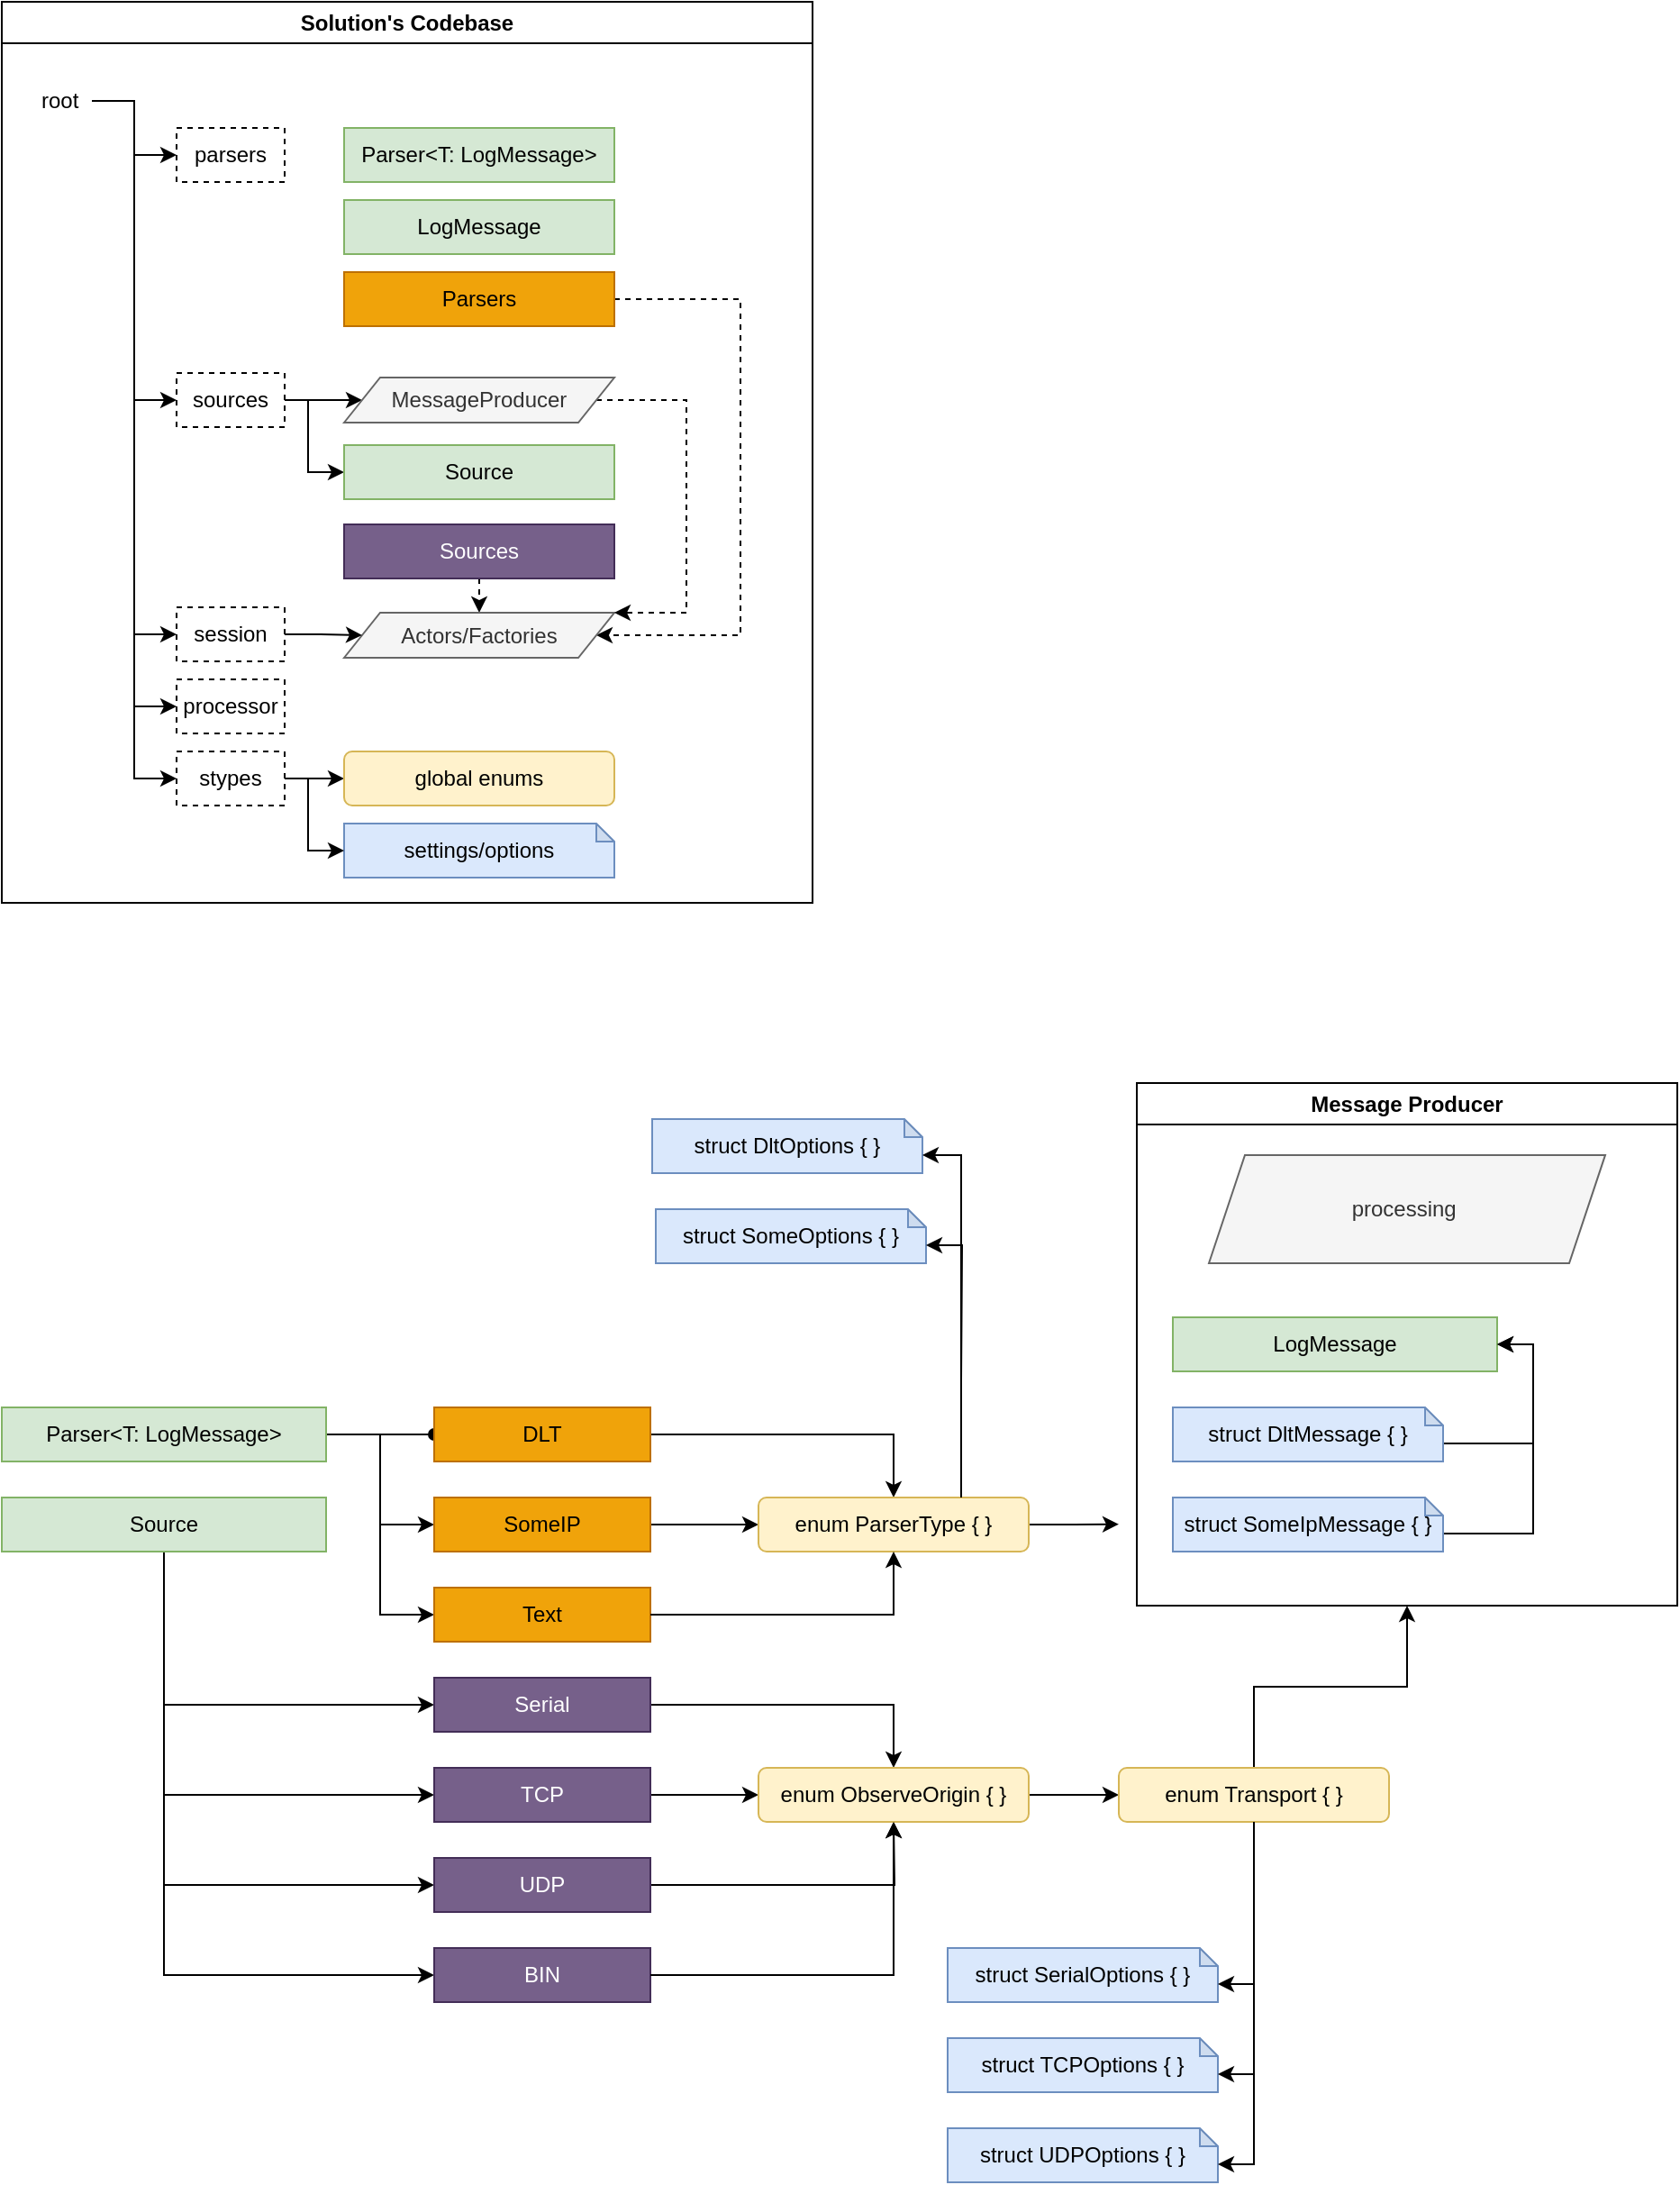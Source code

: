 <mxfile version="26.2.9">
  <diagram name="Page-1" id="i--9P20E1fqXUS-9hJ0B">
    <mxGraphModel dx="1178" dy="1821" grid="1" gridSize="10" guides="1" tooltips="1" connect="1" arrows="1" fold="1" page="1" pageScale="1" pageWidth="850" pageHeight="600" math="0" shadow="0">
      <root>
        <mxCell id="0" />
        <mxCell id="1" parent="0" />
        <mxCell id="JKrPDi4PnBRrZiouAZle-7" style="edgeStyle=orthogonalEdgeStyle;rounded=0;orthogonalLoop=1;jettySize=auto;html=1;exitX=1;exitY=0.5;exitDx=0;exitDy=0;entryX=0;entryY=0.5;entryDx=0;entryDy=0;endArrow=oval;endFill=1;" edge="1" parent="1" source="JKrPDi4PnBRrZiouAZle-1" target="JKrPDi4PnBRrZiouAZle-3">
          <mxGeometry relative="1" as="geometry" />
        </mxCell>
        <mxCell id="JKrPDi4PnBRrZiouAZle-8" style="edgeStyle=orthogonalEdgeStyle;rounded=0;orthogonalLoop=1;jettySize=auto;html=1;exitX=1;exitY=0.5;exitDx=0;exitDy=0;entryX=0;entryY=0.5;entryDx=0;entryDy=0;" edge="1" parent="1" source="JKrPDi4PnBRrZiouAZle-1" target="JKrPDi4PnBRrZiouAZle-4">
          <mxGeometry relative="1" as="geometry" />
        </mxCell>
        <mxCell id="JKrPDi4PnBRrZiouAZle-9" style="edgeStyle=orthogonalEdgeStyle;rounded=0;orthogonalLoop=1;jettySize=auto;html=1;exitX=1;exitY=0.5;exitDx=0;exitDy=0;entryX=0;entryY=0.5;entryDx=0;entryDy=0;" edge="1" parent="1" source="JKrPDi4PnBRrZiouAZle-1" target="JKrPDi4PnBRrZiouAZle-5">
          <mxGeometry relative="1" as="geometry" />
        </mxCell>
        <mxCell id="JKrPDi4PnBRrZiouAZle-1" value="Parser&amp;lt;T: LogMessage&amp;gt;" style="rounded=0;whiteSpace=wrap;html=1;fillColor=#d5e8d4;strokeColor=#82b366;" vertex="1" parent="1">
          <mxGeometry x="40" y="20" width="180" height="30" as="geometry" />
        </mxCell>
        <mxCell id="JKrPDi4PnBRrZiouAZle-13" style="edgeStyle=orthogonalEdgeStyle;rounded=0;orthogonalLoop=1;jettySize=auto;html=1;exitX=0.5;exitY=1;exitDx=0;exitDy=0;entryX=0;entryY=0.5;entryDx=0;entryDy=0;" edge="1" parent="1" source="JKrPDi4PnBRrZiouAZle-2" target="JKrPDi4PnBRrZiouAZle-10">
          <mxGeometry relative="1" as="geometry" />
        </mxCell>
        <mxCell id="JKrPDi4PnBRrZiouAZle-14" style="edgeStyle=orthogonalEdgeStyle;rounded=0;orthogonalLoop=1;jettySize=auto;html=1;exitX=0.5;exitY=1;exitDx=0;exitDy=0;entryX=0;entryY=0.5;entryDx=0;entryDy=0;" edge="1" parent="1" source="JKrPDi4PnBRrZiouAZle-2" target="JKrPDi4PnBRrZiouAZle-11">
          <mxGeometry relative="1" as="geometry" />
        </mxCell>
        <mxCell id="JKrPDi4PnBRrZiouAZle-15" style="edgeStyle=orthogonalEdgeStyle;rounded=0;orthogonalLoop=1;jettySize=auto;html=1;exitX=0.5;exitY=1;exitDx=0;exitDy=0;entryX=0;entryY=0.5;entryDx=0;entryDy=0;" edge="1" parent="1" source="JKrPDi4PnBRrZiouAZle-2" target="JKrPDi4PnBRrZiouAZle-12">
          <mxGeometry relative="1" as="geometry" />
        </mxCell>
        <mxCell id="JKrPDi4PnBRrZiouAZle-22" style="edgeStyle=orthogonalEdgeStyle;rounded=0;orthogonalLoop=1;jettySize=auto;html=1;exitX=0.5;exitY=1;exitDx=0;exitDy=0;entryX=0;entryY=0.5;entryDx=0;entryDy=0;" edge="1" parent="1" source="JKrPDi4PnBRrZiouAZle-2" target="JKrPDi4PnBRrZiouAZle-21">
          <mxGeometry relative="1" as="geometry" />
        </mxCell>
        <mxCell id="JKrPDi4PnBRrZiouAZle-2" value="Source" style="rounded=0;whiteSpace=wrap;html=1;fillColor=#d5e8d4;strokeColor=#82b366;" vertex="1" parent="1">
          <mxGeometry x="40" y="70" width="180" height="30" as="geometry" />
        </mxCell>
        <mxCell id="JKrPDi4PnBRrZiouAZle-17" style="edgeStyle=orthogonalEdgeStyle;rounded=0;orthogonalLoop=1;jettySize=auto;html=1;exitX=1;exitY=0.5;exitDx=0;exitDy=0;" edge="1" parent="1" source="JKrPDi4PnBRrZiouAZle-3" target="JKrPDi4PnBRrZiouAZle-16">
          <mxGeometry relative="1" as="geometry" />
        </mxCell>
        <mxCell id="JKrPDi4PnBRrZiouAZle-3" value="DLT" style="rounded=0;whiteSpace=wrap;html=1;fillColor=#f0a30a;strokeColor=#BD7000;fontColor=#000000;" vertex="1" parent="1">
          <mxGeometry x="280" y="20" width="120" height="30" as="geometry" />
        </mxCell>
        <mxCell id="JKrPDi4PnBRrZiouAZle-18" style="edgeStyle=orthogonalEdgeStyle;rounded=0;orthogonalLoop=1;jettySize=auto;html=1;exitX=1;exitY=0.5;exitDx=0;exitDy=0;entryX=0;entryY=0.5;entryDx=0;entryDy=0;" edge="1" parent="1" source="JKrPDi4PnBRrZiouAZle-4" target="JKrPDi4PnBRrZiouAZle-16">
          <mxGeometry relative="1" as="geometry" />
        </mxCell>
        <mxCell id="JKrPDi4PnBRrZiouAZle-4" value="SomeIP" style="rounded=0;whiteSpace=wrap;html=1;fillColor=#f0a30a;strokeColor=#BD7000;fontColor=#000000;" vertex="1" parent="1">
          <mxGeometry x="280" y="70" width="120" height="30" as="geometry" />
        </mxCell>
        <mxCell id="JKrPDi4PnBRrZiouAZle-5" value="Text" style="rounded=0;whiteSpace=wrap;html=1;fillColor=#f0a30a;strokeColor=#BD7000;fontColor=#000000;" vertex="1" parent="1">
          <mxGeometry x="280" y="120" width="120" height="30" as="geometry" />
        </mxCell>
        <mxCell id="JKrPDi4PnBRrZiouAZle-26" style="edgeStyle=orthogonalEdgeStyle;rounded=0;orthogonalLoop=1;jettySize=auto;html=1;exitX=1;exitY=0.5;exitDx=0;exitDy=0;entryX=0.5;entryY=0;entryDx=0;entryDy=0;" edge="1" parent="1" source="JKrPDi4PnBRrZiouAZle-10" target="JKrPDi4PnBRrZiouAZle-20">
          <mxGeometry relative="1" as="geometry" />
        </mxCell>
        <mxCell id="JKrPDi4PnBRrZiouAZle-10" value="Serial" style="rounded=0;whiteSpace=wrap;html=1;fillColor=#76608a;fontColor=#ffffff;strokeColor=#432D57;" vertex="1" parent="1">
          <mxGeometry x="280" y="170" width="120" height="30" as="geometry" />
        </mxCell>
        <mxCell id="JKrPDi4PnBRrZiouAZle-25" style="edgeStyle=orthogonalEdgeStyle;rounded=0;orthogonalLoop=1;jettySize=auto;html=1;exitX=1;exitY=0.5;exitDx=0;exitDy=0;" edge="1" parent="1" source="JKrPDi4PnBRrZiouAZle-11">
          <mxGeometry relative="1" as="geometry">
            <mxPoint x="460" y="235" as="targetPoint" />
          </mxGeometry>
        </mxCell>
        <mxCell id="JKrPDi4PnBRrZiouAZle-11" value="TCP" style="rounded=0;whiteSpace=wrap;html=1;fillColor=#76608a;fontColor=#ffffff;strokeColor=#432D57;" vertex="1" parent="1">
          <mxGeometry x="280" y="220" width="120" height="30" as="geometry" />
        </mxCell>
        <mxCell id="JKrPDi4PnBRrZiouAZle-24" style="edgeStyle=orthogonalEdgeStyle;rounded=0;orthogonalLoop=1;jettySize=auto;html=1;exitX=1;exitY=0.5;exitDx=0;exitDy=0;" edge="1" parent="1" source="JKrPDi4PnBRrZiouAZle-12">
          <mxGeometry relative="1" as="geometry">
            <mxPoint x="535" y="250" as="targetPoint" />
          </mxGeometry>
        </mxCell>
        <mxCell id="JKrPDi4PnBRrZiouAZle-12" value="UDP" style="rounded=0;whiteSpace=wrap;html=1;fillColor=#76608a;fontColor=#ffffff;strokeColor=#432D57;" vertex="1" parent="1">
          <mxGeometry x="280" y="270" width="120" height="30" as="geometry" />
        </mxCell>
        <mxCell id="JKrPDi4PnBRrZiouAZle-46" style="edgeStyle=orthogonalEdgeStyle;rounded=0;orthogonalLoop=1;jettySize=auto;html=1;exitX=1;exitY=0.5;exitDx=0;exitDy=0;" edge="1" parent="1" source="JKrPDi4PnBRrZiouAZle-16">
          <mxGeometry relative="1" as="geometry">
            <mxPoint x="660" y="84.833" as="targetPoint" />
          </mxGeometry>
        </mxCell>
        <mxCell id="JKrPDi4PnBRrZiouAZle-16" value="enum ParserType { }" style="rounded=1;whiteSpace=wrap;html=1;fillColor=#fff2cc;strokeColor=#d6b656;" vertex="1" parent="1">
          <mxGeometry x="460" y="70" width="150" height="30" as="geometry" />
        </mxCell>
        <mxCell id="JKrPDi4PnBRrZiouAZle-19" style="edgeStyle=orthogonalEdgeStyle;rounded=0;orthogonalLoop=1;jettySize=auto;html=1;exitX=1;exitY=0.5;exitDx=0;exitDy=0;entryX=0.5;entryY=1;entryDx=0;entryDy=0;" edge="1" parent="1" source="JKrPDi4PnBRrZiouAZle-5" target="JKrPDi4PnBRrZiouAZle-16">
          <mxGeometry relative="1" as="geometry">
            <mxPoint x="540" y="130" as="targetPoint" />
          </mxGeometry>
        </mxCell>
        <mxCell id="JKrPDi4PnBRrZiouAZle-28" style="edgeStyle=orthogonalEdgeStyle;rounded=0;orthogonalLoop=1;jettySize=auto;html=1;exitX=1;exitY=0.5;exitDx=0;exitDy=0;entryX=0;entryY=0.5;entryDx=0;entryDy=0;" edge="1" parent="1" source="JKrPDi4PnBRrZiouAZle-20" target="JKrPDi4PnBRrZiouAZle-27">
          <mxGeometry relative="1" as="geometry" />
        </mxCell>
        <mxCell id="JKrPDi4PnBRrZiouAZle-20" value="enum ObserveOrigin { }" style="rounded=1;whiteSpace=wrap;html=1;fillColor=#fff2cc;strokeColor=#d6b656;" vertex="1" parent="1">
          <mxGeometry x="460" y="220" width="150" height="30" as="geometry" />
        </mxCell>
        <mxCell id="JKrPDi4PnBRrZiouAZle-21" value="BIN" style="rounded=0;whiteSpace=wrap;html=1;fillColor=#76608a;fontColor=#ffffff;strokeColor=#432D57;" vertex="1" parent="1">
          <mxGeometry x="280" y="320" width="120" height="30" as="geometry" />
        </mxCell>
        <mxCell id="JKrPDi4PnBRrZiouAZle-23" style="edgeStyle=orthogonalEdgeStyle;rounded=0;orthogonalLoop=1;jettySize=auto;html=1;exitX=1;exitY=0.5;exitDx=0;exitDy=0;entryX=0.5;entryY=1;entryDx=0;entryDy=0;" edge="1" parent="1" source="JKrPDi4PnBRrZiouAZle-21" target="JKrPDi4PnBRrZiouAZle-20">
          <mxGeometry relative="1" as="geometry">
            <mxPoint x="540" y="280" as="targetPoint" />
          </mxGeometry>
        </mxCell>
        <mxCell id="JKrPDi4PnBRrZiouAZle-45" style="edgeStyle=orthogonalEdgeStyle;rounded=0;orthogonalLoop=1;jettySize=auto;html=1;exitX=0.5;exitY=0;exitDx=0;exitDy=0;entryX=0.5;entryY=1;entryDx=0;entryDy=0;" edge="1" parent="1" source="JKrPDi4PnBRrZiouAZle-27" target="JKrPDi4PnBRrZiouAZle-29">
          <mxGeometry relative="1" as="geometry" />
        </mxCell>
        <mxCell id="JKrPDi4PnBRrZiouAZle-27" value="enum Transport { }" style="rounded=1;whiteSpace=wrap;html=1;fillColor=#fff2cc;strokeColor=#d6b656;" vertex="1" parent="1">
          <mxGeometry x="660" y="220" width="150" height="30" as="geometry" />
        </mxCell>
        <mxCell id="JKrPDi4PnBRrZiouAZle-29" value="Message Producer" style="swimlane;whiteSpace=wrap;html=1;" vertex="1" parent="1">
          <mxGeometry x="670" y="-160" width="300" height="290" as="geometry" />
        </mxCell>
        <mxCell id="JKrPDi4PnBRrZiouAZle-44" value="processing&amp;nbsp;" style="shape=parallelogram;perimeter=parallelogramPerimeter;whiteSpace=wrap;html=1;fixedSize=1;fillColor=#f5f5f5;fontColor=#333333;strokeColor=#666666;" vertex="1" parent="JKrPDi4PnBRrZiouAZle-29">
          <mxGeometry x="40" y="40" width="220" height="60" as="geometry" />
        </mxCell>
        <mxCell id="JKrPDi4PnBRrZiouAZle-47" value="LogMessage" style="rounded=0;whiteSpace=wrap;html=1;fillColor=#d5e8d4;strokeColor=#82b366;" vertex="1" parent="JKrPDi4PnBRrZiouAZle-29">
          <mxGeometry x="20" y="130" width="180" height="30" as="geometry" />
        </mxCell>
        <mxCell id="JKrPDi4PnBRrZiouAZle-52" style="edgeStyle=orthogonalEdgeStyle;rounded=0;orthogonalLoop=1;jettySize=auto;html=1;exitX=0;exitY=0;exitDx=150;exitDy=20;exitPerimeter=0;entryX=1;entryY=0.5;entryDx=0;entryDy=0;" edge="1" parent="JKrPDi4PnBRrZiouAZle-29" source="JKrPDi4PnBRrZiouAZle-50" target="JKrPDi4PnBRrZiouAZle-47">
          <mxGeometry relative="1" as="geometry" />
        </mxCell>
        <mxCell id="JKrPDi4PnBRrZiouAZle-50" value="struct DltMessage { }" style="shape=note;whiteSpace=wrap;html=1;backgroundOutline=1;darkOpacity=0.05;size=10;fillColor=#dae8fc;strokeColor=#6c8ebf;" vertex="1" parent="JKrPDi4PnBRrZiouAZle-29">
          <mxGeometry x="20" y="180" width="150" height="30" as="geometry" />
        </mxCell>
        <mxCell id="JKrPDi4PnBRrZiouAZle-54" style="edgeStyle=orthogonalEdgeStyle;rounded=0;orthogonalLoop=1;jettySize=auto;html=1;exitX=0;exitY=0;exitDx=150;exitDy=20;exitPerimeter=0;entryX=1;entryY=0.5;entryDx=0;entryDy=0;" edge="1" parent="JKrPDi4PnBRrZiouAZle-29" source="JKrPDi4PnBRrZiouAZle-49" target="JKrPDi4PnBRrZiouAZle-47">
          <mxGeometry relative="1" as="geometry" />
        </mxCell>
        <mxCell id="JKrPDi4PnBRrZiouAZle-49" value="struct SomeIpMessage { }" style="shape=note;whiteSpace=wrap;html=1;backgroundOutline=1;darkOpacity=0.05;size=10;fillColor=#dae8fc;strokeColor=#6c8ebf;" vertex="1" parent="JKrPDi4PnBRrZiouAZle-29">
          <mxGeometry x="20" y="230" width="150" height="30" as="geometry" />
        </mxCell>
        <mxCell id="JKrPDi4PnBRrZiouAZle-31" value="struct DltOptions { }" style="shape=note;whiteSpace=wrap;html=1;backgroundOutline=1;darkOpacity=0.05;size=10;fillColor=#dae8fc;strokeColor=#6c8ebf;" vertex="1" parent="1">
          <mxGeometry x="401" y="-140" width="150" height="30" as="geometry" />
        </mxCell>
        <mxCell id="JKrPDi4PnBRrZiouAZle-33" value="struct SomeOptions { }" style="shape=note;whiteSpace=wrap;html=1;backgroundOutline=1;darkOpacity=0.05;size=10;fillColor=#dae8fc;strokeColor=#6c8ebf;" vertex="1" parent="1">
          <mxGeometry x="403" y="-90" width="150" height="30" as="geometry" />
        </mxCell>
        <mxCell id="JKrPDi4PnBRrZiouAZle-36" style="edgeStyle=orthogonalEdgeStyle;rounded=0;orthogonalLoop=1;jettySize=auto;html=1;exitX=0.75;exitY=0;exitDx=0;exitDy=0;entryX=0;entryY=0;entryDx=150;entryDy=20;entryPerimeter=0;" edge="1" parent="1" source="JKrPDi4PnBRrZiouAZle-16" target="JKrPDi4PnBRrZiouAZle-33">
          <mxGeometry relative="1" as="geometry" />
        </mxCell>
        <mxCell id="JKrPDi4PnBRrZiouAZle-37" style="edgeStyle=orthogonalEdgeStyle;rounded=0;orthogonalLoop=1;jettySize=auto;html=1;exitX=0.75;exitY=0;exitDx=0;exitDy=0;entryX=0;entryY=0;entryDx=150;entryDy=20;entryPerimeter=0;" edge="1" parent="1" source="JKrPDi4PnBRrZiouAZle-16" target="JKrPDi4PnBRrZiouAZle-31">
          <mxGeometry relative="1" as="geometry" />
        </mxCell>
        <mxCell id="JKrPDi4PnBRrZiouAZle-38" value="struct SerialOptions { }" style="shape=note;whiteSpace=wrap;html=1;backgroundOutline=1;darkOpacity=0.05;size=10;fillColor=#dae8fc;strokeColor=#6c8ebf;" vertex="1" parent="1">
          <mxGeometry x="565" y="320" width="150" height="30" as="geometry" />
        </mxCell>
        <mxCell id="JKrPDi4PnBRrZiouAZle-39" value="struct TCPOptions { }" style="shape=note;whiteSpace=wrap;html=1;backgroundOutline=1;darkOpacity=0.05;size=10;fillColor=#dae8fc;strokeColor=#6c8ebf;" vertex="1" parent="1">
          <mxGeometry x="565" y="370" width="150" height="30" as="geometry" />
        </mxCell>
        <mxCell id="JKrPDi4PnBRrZiouAZle-40" value="struct UDPOptions { }" style="shape=note;whiteSpace=wrap;html=1;backgroundOutline=1;darkOpacity=0.05;size=10;fillColor=#dae8fc;strokeColor=#6c8ebf;" vertex="1" parent="1">
          <mxGeometry x="565" y="420" width="150" height="30" as="geometry" />
        </mxCell>
        <mxCell id="JKrPDi4PnBRrZiouAZle-41" style="edgeStyle=orthogonalEdgeStyle;rounded=0;orthogonalLoop=1;jettySize=auto;html=1;exitX=0.5;exitY=1;exitDx=0;exitDy=0;entryX=0;entryY=0;entryDx=150;entryDy=20;entryPerimeter=0;" edge="1" parent="1" source="JKrPDi4PnBRrZiouAZle-27" target="JKrPDi4PnBRrZiouAZle-38">
          <mxGeometry relative="1" as="geometry" />
        </mxCell>
        <mxCell id="JKrPDi4PnBRrZiouAZle-42" style="edgeStyle=orthogonalEdgeStyle;rounded=0;orthogonalLoop=1;jettySize=auto;html=1;exitX=0.5;exitY=1;exitDx=0;exitDy=0;entryX=0;entryY=0;entryDx=150;entryDy=20;entryPerimeter=0;" edge="1" parent="1" source="JKrPDi4PnBRrZiouAZle-27" target="JKrPDi4PnBRrZiouAZle-39">
          <mxGeometry relative="1" as="geometry" />
        </mxCell>
        <mxCell id="JKrPDi4PnBRrZiouAZle-43" style="edgeStyle=orthogonalEdgeStyle;rounded=0;orthogonalLoop=1;jettySize=auto;html=1;exitX=0.5;exitY=1;exitDx=0;exitDy=0;entryX=0;entryY=0;entryDx=150;entryDy=20;entryPerimeter=0;" edge="1" parent="1" source="JKrPDi4PnBRrZiouAZle-27" target="JKrPDi4PnBRrZiouAZle-40">
          <mxGeometry relative="1" as="geometry" />
        </mxCell>
        <mxCell id="JKrPDi4PnBRrZiouAZle-55" value="Solution&#39;s Codebase" style="swimlane;whiteSpace=wrap;html=1;" vertex="1" parent="1">
          <mxGeometry x="40" y="-760" width="450" height="500" as="geometry" />
        </mxCell>
        <mxCell id="JKrPDi4PnBRrZiouAZle-62" value="parsers" style="text;html=1;align=center;verticalAlign=middle;whiteSpace=wrap;rounded=0;strokeColor=default;dashed=1;" vertex="1" parent="JKrPDi4PnBRrZiouAZle-55">
          <mxGeometry x="97" y="70" width="60" height="30" as="geometry" />
        </mxCell>
        <mxCell id="JKrPDi4PnBRrZiouAZle-70" style="edgeStyle=orthogonalEdgeStyle;rounded=0;orthogonalLoop=1;jettySize=auto;html=1;exitX=1;exitY=0.5;exitDx=0;exitDy=0;entryX=0;entryY=0.5;entryDx=0;entryDy=0;" edge="1" parent="JKrPDi4PnBRrZiouAZle-55" source="JKrPDi4PnBRrZiouAZle-68" target="JKrPDi4PnBRrZiouAZle-62">
          <mxGeometry relative="1" as="geometry" />
        </mxCell>
        <mxCell id="JKrPDi4PnBRrZiouAZle-68" value="root" style="text;html=1;align=left;verticalAlign=middle;whiteSpace=wrap;rounded=0;" vertex="1" parent="JKrPDi4PnBRrZiouAZle-55">
          <mxGeometry x="20" y="40" width="30" height="30" as="geometry" />
        </mxCell>
        <mxCell id="JKrPDi4PnBRrZiouAZle-87" value="Parser&amp;lt;T: LogMessage&amp;gt;" style="rounded=0;whiteSpace=wrap;html=1;fillColor=#d5e8d4;strokeColor=#82b366;" vertex="1" parent="JKrPDi4PnBRrZiouAZle-55">
          <mxGeometry x="190" y="70" width="150" height="30" as="geometry" />
        </mxCell>
        <mxCell id="JKrPDi4PnBRrZiouAZle-88" value="LogMessage" style="rounded=0;whiteSpace=wrap;html=1;fillColor=#d5e8d4;strokeColor=#82b366;" vertex="1" parent="JKrPDi4PnBRrZiouAZle-55">
          <mxGeometry x="190" y="110" width="150" height="30" as="geometry" />
        </mxCell>
        <mxCell id="JKrPDi4PnBRrZiouAZle-94" style="edgeStyle=orthogonalEdgeStyle;rounded=0;orthogonalLoop=1;jettySize=auto;html=1;exitX=1;exitY=0.5;exitDx=0;exitDy=0;entryX=1;entryY=0.5;entryDx=0;entryDy=0;dashed=1;" edge="1" parent="JKrPDi4PnBRrZiouAZle-55" source="JKrPDi4PnBRrZiouAZle-89" target="JKrPDi4PnBRrZiouAZle-92">
          <mxGeometry relative="1" as="geometry">
            <Array as="points">
              <mxPoint x="410" y="165" />
              <mxPoint x="410" y="352" />
            </Array>
          </mxGeometry>
        </mxCell>
        <mxCell id="JKrPDi4PnBRrZiouAZle-89" value="Parsers" style="rounded=0;whiteSpace=wrap;html=1;fillColor=#f0a30a;strokeColor=#BD7000;fontColor=#000000;" vertex="1" parent="JKrPDi4PnBRrZiouAZle-55">
          <mxGeometry x="190" y="150" width="150" height="30" as="geometry" />
        </mxCell>
        <mxCell id="JKrPDi4PnBRrZiouAZle-95" style="edgeStyle=orthogonalEdgeStyle;rounded=0;orthogonalLoop=1;jettySize=auto;html=1;exitX=0.5;exitY=1;exitDx=0;exitDy=0;entryX=0.5;entryY=0;entryDx=0;entryDy=0;dashed=1;" edge="1" parent="JKrPDi4PnBRrZiouAZle-55" source="JKrPDi4PnBRrZiouAZle-90" target="JKrPDi4PnBRrZiouAZle-92">
          <mxGeometry relative="1" as="geometry" />
        </mxCell>
        <mxCell id="JKrPDi4PnBRrZiouAZle-90" value="Sources" style="rounded=0;whiteSpace=wrap;html=1;fillColor=#76608a;fontColor=#ffffff;strokeColor=#432D57;" vertex="1" parent="JKrPDi4PnBRrZiouAZle-55">
          <mxGeometry x="190" y="290" width="150" height="30" as="geometry" />
        </mxCell>
        <mxCell id="JKrPDi4PnBRrZiouAZle-92" value="Actors/Factories" style="shape=parallelogram;perimeter=parallelogramPerimeter;whiteSpace=wrap;html=1;fixedSize=1;fillColor=#f5f5f5;fontColor=#333333;strokeColor=#666666;" vertex="1" parent="JKrPDi4PnBRrZiouAZle-55">
          <mxGeometry x="190" y="339" width="150" height="25" as="geometry" />
        </mxCell>
        <mxCell id="JKrPDi4PnBRrZiouAZle-83" style="edgeStyle=orthogonalEdgeStyle;rounded=0;orthogonalLoop=1;jettySize=auto;html=1;exitX=1;exitY=0.5;exitDx=0;exitDy=0;entryX=0;entryY=0.5;entryDx=0;entryDy=0;" edge="1" parent="1" source="JKrPDi4PnBRrZiouAZle-63" target="JKrPDi4PnBRrZiouAZle-82">
          <mxGeometry relative="1" as="geometry" />
        </mxCell>
        <mxCell id="JKrPDi4PnBRrZiouAZle-85" style="edgeStyle=orthogonalEdgeStyle;rounded=0;orthogonalLoop=1;jettySize=auto;html=1;exitX=1;exitY=0.5;exitDx=0;exitDy=0;entryX=0;entryY=0.5;entryDx=0;entryDy=0;" edge="1" parent="1" source="JKrPDi4PnBRrZiouAZle-63" target="JKrPDi4PnBRrZiouAZle-84">
          <mxGeometry relative="1" as="geometry">
            <Array as="points">
              <mxPoint x="210" y="-539" />
              <mxPoint x="210" y="-499" />
            </Array>
          </mxGeometry>
        </mxCell>
        <mxCell id="JKrPDi4PnBRrZiouAZle-63" value="sources" style="text;html=1;align=center;verticalAlign=middle;whiteSpace=wrap;rounded=0;strokeColor=default;dashed=1;" vertex="1" parent="1">
          <mxGeometry x="137" y="-554" width="60" height="30" as="geometry" />
        </mxCell>
        <mxCell id="JKrPDi4PnBRrZiouAZle-93" style="edgeStyle=orthogonalEdgeStyle;rounded=0;orthogonalLoop=1;jettySize=auto;html=1;exitX=1;exitY=0.5;exitDx=0;exitDy=0;entryX=0;entryY=0.5;entryDx=0;entryDy=0;" edge="1" parent="1" source="JKrPDi4PnBRrZiouAZle-65" target="JKrPDi4PnBRrZiouAZle-92">
          <mxGeometry relative="1" as="geometry" />
        </mxCell>
        <mxCell id="JKrPDi4PnBRrZiouAZle-65" value="session" style="text;html=1;align=center;verticalAlign=middle;whiteSpace=wrap;rounded=0;strokeColor=default;dashed=1;" vertex="1" parent="1">
          <mxGeometry x="137" y="-424" width="60" height="30" as="geometry" />
        </mxCell>
        <mxCell id="JKrPDi4PnBRrZiouAZle-66" value="processor" style="text;html=1;align=center;verticalAlign=middle;whiteSpace=wrap;rounded=0;strokeColor=default;dashed=1;" vertex="1" parent="1">
          <mxGeometry x="137" y="-384" width="60" height="30" as="geometry" />
        </mxCell>
        <mxCell id="JKrPDi4PnBRrZiouAZle-77" style="edgeStyle=orthogonalEdgeStyle;rounded=0;orthogonalLoop=1;jettySize=auto;html=1;exitX=1;exitY=0.5;exitDx=0;exitDy=0;" edge="1" parent="1" source="JKrPDi4PnBRrZiouAZle-74" target="JKrPDi4PnBRrZiouAZle-76">
          <mxGeometry relative="1" as="geometry" />
        </mxCell>
        <mxCell id="JKrPDi4PnBRrZiouAZle-74" value="stypes" style="text;html=1;align=center;verticalAlign=middle;whiteSpace=wrap;rounded=0;strokeColor=default;dashed=1;" vertex="1" parent="1">
          <mxGeometry x="137" y="-344" width="60" height="30" as="geometry" />
        </mxCell>
        <mxCell id="JKrPDi4PnBRrZiouAZle-76" value="global enums" style="rounded=1;whiteSpace=wrap;html=1;fillColor=#fff2cc;strokeColor=#d6b656;" vertex="1" parent="1">
          <mxGeometry x="230" y="-344" width="150" height="30" as="geometry" />
        </mxCell>
        <mxCell id="JKrPDi4PnBRrZiouAZle-78" value="settings/options" style="shape=note;whiteSpace=wrap;html=1;backgroundOutline=1;darkOpacity=0.05;size=10;fillColor=#dae8fc;strokeColor=#6c8ebf;" vertex="1" parent="1">
          <mxGeometry x="230" y="-304" width="150" height="30" as="geometry" />
        </mxCell>
        <mxCell id="JKrPDi4PnBRrZiouAZle-96" style="edgeStyle=orthogonalEdgeStyle;rounded=0;orthogonalLoop=1;jettySize=auto;html=1;exitX=1;exitY=0.5;exitDx=0;exitDy=0;entryX=1;entryY=0;entryDx=0;entryDy=0;dashed=1;" edge="1" parent="1" source="JKrPDi4PnBRrZiouAZle-82" target="JKrPDi4PnBRrZiouAZle-92">
          <mxGeometry relative="1" as="geometry">
            <Array as="points">
              <mxPoint x="420" y="-539" />
              <mxPoint x="420" y="-421" />
            </Array>
          </mxGeometry>
        </mxCell>
        <mxCell id="JKrPDi4PnBRrZiouAZle-82" value="MessageProducer" style="shape=parallelogram;perimeter=parallelogramPerimeter;whiteSpace=wrap;html=1;fixedSize=1;fillColor=#f5f5f5;fontColor=#333333;strokeColor=#666666;" vertex="1" parent="1">
          <mxGeometry x="230" y="-551.5" width="150" height="25" as="geometry" />
        </mxCell>
        <mxCell id="JKrPDi4PnBRrZiouAZle-84" value="Source" style="rounded=0;whiteSpace=wrap;html=1;fillColor=#d5e8d4;strokeColor=#82b366;" vertex="1" parent="1">
          <mxGeometry x="230" y="-514" width="150" height="30" as="geometry" />
        </mxCell>
        <mxCell id="JKrPDi4PnBRrZiouAZle-86" style="edgeStyle=orthogonalEdgeStyle;rounded=0;orthogonalLoop=1;jettySize=auto;html=1;exitX=1;exitY=0.5;exitDx=0;exitDy=0;entryX=0;entryY=0.5;entryDx=0;entryDy=0;entryPerimeter=0;" edge="1" parent="1" source="JKrPDi4PnBRrZiouAZle-74" target="JKrPDi4PnBRrZiouAZle-78">
          <mxGeometry relative="1" as="geometry">
            <Array as="points">
              <mxPoint x="210" y="-329" />
              <mxPoint x="210" y="-289" />
            </Array>
          </mxGeometry>
        </mxCell>
        <mxCell id="JKrPDi4PnBRrZiouAZle-71" style="edgeStyle=orthogonalEdgeStyle;rounded=0;orthogonalLoop=1;jettySize=auto;html=1;exitX=1;exitY=0.5;exitDx=0;exitDy=0;entryX=0;entryY=0.5;entryDx=0;entryDy=0;" edge="1" parent="1" source="JKrPDi4PnBRrZiouAZle-68" target="JKrPDi4PnBRrZiouAZle-63">
          <mxGeometry relative="1" as="geometry" />
        </mxCell>
        <mxCell id="JKrPDi4PnBRrZiouAZle-72" style="edgeStyle=orthogonalEdgeStyle;rounded=0;orthogonalLoop=1;jettySize=auto;html=1;exitX=1;exitY=0.5;exitDx=0;exitDy=0;entryX=0;entryY=0.5;entryDx=0;entryDy=0;" edge="1" parent="1" source="JKrPDi4PnBRrZiouAZle-68" target="JKrPDi4PnBRrZiouAZle-65">
          <mxGeometry relative="1" as="geometry" />
        </mxCell>
        <mxCell id="JKrPDi4PnBRrZiouAZle-73" style="edgeStyle=orthogonalEdgeStyle;rounded=0;orthogonalLoop=1;jettySize=auto;html=1;exitX=1;exitY=0.5;exitDx=0;exitDy=0;entryX=0;entryY=0.5;entryDx=0;entryDy=0;" edge="1" parent="1" source="JKrPDi4PnBRrZiouAZle-68" target="JKrPDi4PnBRrZiouAZle-66">
          <mxGeometry relative="1" as="geometry" />
        </mxCell>
        <mxCell id="JKrPDi4PnBRrZiouAZle-75" style="edgeStyle=orthogonalEdgeStyle;rounded=0;orthogonalLoop=1;jettySize=auto;html=1;exitX=1;exitY=0.5;exitDx=0;exitDy=0;entryX=0;entryY=0.5;entryDx=0;entryDy=0;" edge="1" parent="1" source="JKrPDi4PnBRrZiouAZle-68" target="JKrPDi4PnBRrZiouAZle-74">
          <mxGeometry relative="1" as="geometry" />
        </mxCell>
      </root>
    </mxGraphModel>
  </diagram>
</mxfile>
